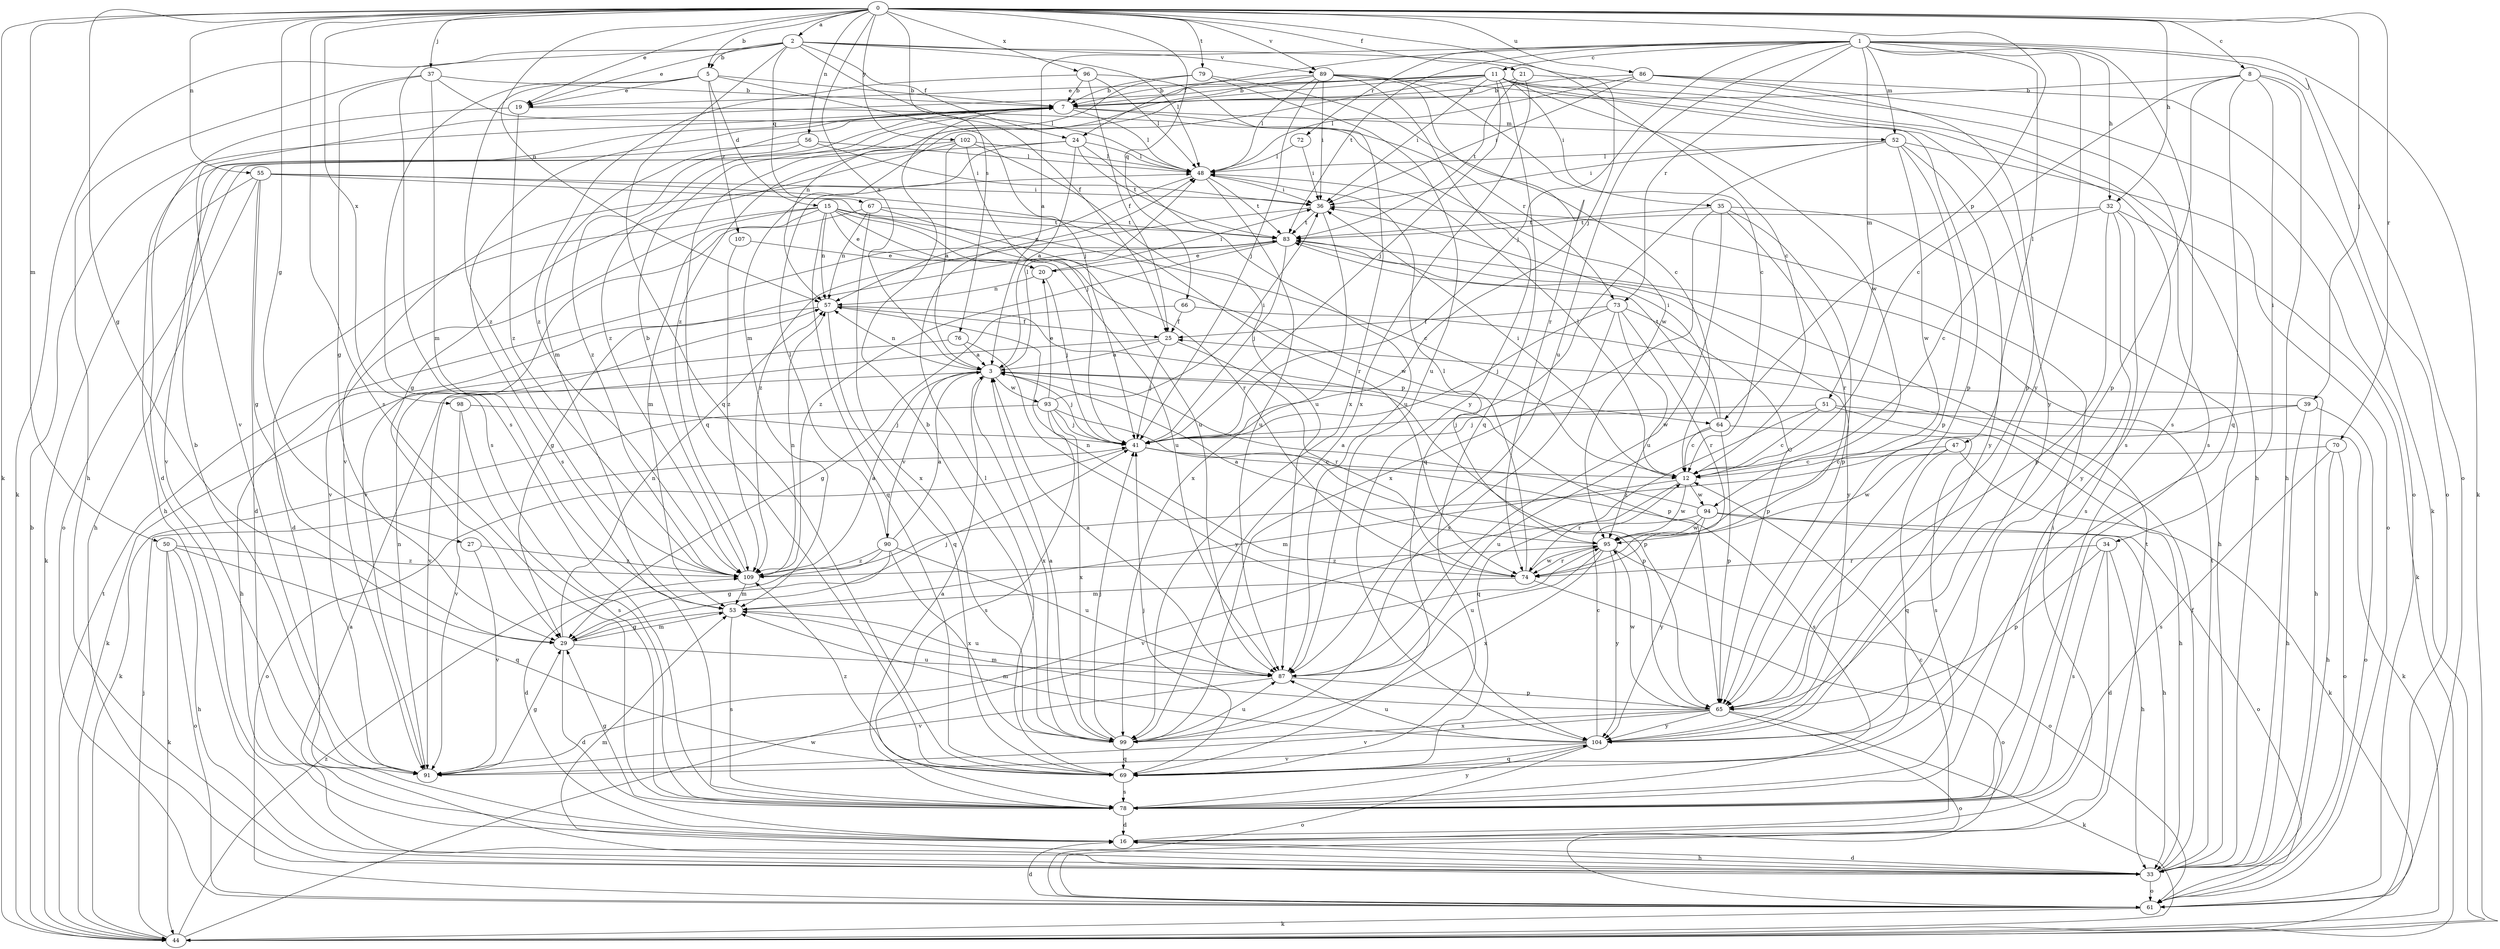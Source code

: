 strict digraph  {
0;
1;
2;
3;
5;
7;
8;
11;
12;
15;
16;
19;
20;
21;
24;
25;
27;
29;
32;
33;
34;
35;
36;
37;
39;
41;
44;
47;
48;
50;
51;
52;
53;
55;
56;
57;
61;
64;
65;
66;
67;
69;
70;
72;
73;
74;
76;
78;
79;
83;
86;
87;
89;
90;
91;
93;
94;
95;
96;
98;
99;
102;
104;
107;
109;
0 -> 2  [label=a];
0 -> 3  [label=a];
0 -> 5  [label=b];
0 -> 8  [label=c];
0 -> 19  [label=e];
0 -> 21  [label=f];
0 -> 27  [label=g];
0 -> 29  [label=g];
0 -> 32  [label=h];
0 -> 37  [label=j];
0 -> 39  [label=j];
0 -> 41  [label=j];
0 -> 44  [label=k];
0 -> 50  [label=m];
0 -> 55  [label=n];
0 -> 56  [label=n];
0 -> 57  [label=n];
0 -> 64  [label=p];
0 -> 66  [label=q];
0 -> 70  [label=r];
0 -> 76  [label=s];
0 -> 78  [label=s];
0 -> 79  [label=t];
0 -> 86  [label=u];
0 -> 89  [label=v];
0 -> 96  [label=x];
0 -> 98  [label=x];
0 -> 102  [label=y];
1 -> 3  [label=a];
1 -> 11  [label=c];
1 -> 24  [label=f];
1 -> 32  [label=h];
1 -> 41  [label=j];
1 -> 44  [label=k];
1 -> 47  [label=l];
1 -> 51  [label=m];
1 -> 52  [label=m];
1 -> 61  [label=o];
1 -> 72  [label=r];
1 -> 73  [label=r];
1 -> 78  [label=s];
1 -> 83  [label=t];
1 -> 87  [label=u];
1 -> 104  [label=y];
2 -> 5  [label=b];
2 -> 12  [label=c];
2 -> 19  [label=e];
2 -> 24  [label=f];
2 -> 25  [label=f];
2 -> 44  [label=k];
2 -> 48  [label=l];
2 -> 67  [label=q];
2 -> 69  [label=q];
2 -> 78  [label=s];
2 -> 89  [label=v];
3 -> 41  [label=j];
3 -> 48  [label=l];
3 -> 57  [label=n];
3 -> 64  [label=p];
3 -> 65  [label=p];
3 -> 90  [label=v];
3 -> 93  [label=w];
3 -> 99  [label=x];
5 -> 7  [label=b];
5 -> 15  [label=d];
5 -> 19  [label=e];
5 -> 41  [label=j];
5 -> 78  [label=s];
5 -> 107  [label=z];
5 -> 109  [label=z];
7 -> 48  [label=l];
7 -> 52  [label=m];
7 -> 53  [label=m];
7 -> 73  [label=r];
7 -> 78  [label=s];
7 -> 109  [label=z];
8 -> 7  [label=b];
8 -> 12  [label=c];
8 -> 33  [label=h];
8 -> 34  [label=i];
8 -> 61  [label=o];
8 -> 65  [label=p];
8 -> 69  [label=q];
11 -> 7  [label=b];
11 -> 19  [label=e];
11 -> 33  [label=h];
11 -> 35  [label=i];
11 -> 36  [label=i];
11 -> 41  [label=j];
11 -> 53  [label=m];
11 -> 69  [label=q];
11 -> 78  [label=s];
11 -> 91  [label=v];
11 -> 94  [label=w];
11 -> 104  [label=y];
11 -> 109  [label=z];
12 -> 36  [label=i];
12 -> 48  [label=l];
12 -> 53  [label=m];
12 -> 74  [label=r];
12 -> 94  [label=w];
12 -> 95  [label=w];
15 -> 12  [label=c];
15 -> 16  [label=d];
15 -> 20  [label=e];
15 -> 53  [label=m];
15 -> 57  [label=n];
15 -> 69  [label=q];
15 -> 74  [label=r];
15 -> 83  [label=t];
15 -> 87  [label=u];
15 -> 91  [label=v];
16 -> 12  [label=c];
16 -> 33  [label=h];
16 -> 36  [label=i];
16 -> 83  [label=t];
19 -> 16  [label=d];
19 -> 95  [label=w];
19 -> 109  [label=z];
20 -> 36  [label=i];
20 -> 41  [label=j];
20 -> 57  [label=n];
21 -> 7  [label=b];
21 -> 78  [label=s];
21 -> 83  [label=t];
21 -> 99  [label=x];
24 -> 3  [label=a];
24 -> 48  [label=l];
24 -> 61  [label=o];
24 -> 83  [label=t];
24 -> 87  [label=u];
24 -> 91  [label=v];
25 -> 3  [label=a];
25 -> 41  [label=j];
25 -> 74  [label=r];
25 -> 91  [label=v];
27 -> 91  [label=v];
27 -> 109  [label=z];
29 -> 16  [label=d];
29 -> 41  [label=j];
29 -> 53  [label=m];
29 -> 57  [label=n];
29 -> 87  [label=u];
32 -> 12  [label=c];
32 -> 44  [label=k];
32 -> 65  [label=p];
32 -> 78  [label=s];
32 -> 83  [label=t];
32 -> 104  [label=y];
33 -> 3  [label=a];
33 -> 16  [label=d];
33 -> 25  [label=f];
33 -> 53  [label=m];
33 -> 61  [label=o];
33 -> 83  [label=t];
34 -> 16  [label=d];
34 -> 33  [label=h];
34 -> 65  [label=p];
34 -> 74  [label=r];
34 -> 78  [label=s];
35 -> 33  [label=h];
35 -> 65  [label=p];
35 -> 74  [label=r];
35 -> 83  [label=t];
35 -> 87  [label=u];
35 -> 99  [label=x];
36 -> 83  [label=t];
36 -> 99  [label=x];
36 -> 109  [label=z];
37 -> 7  [label=b];
37 -> 29  [label=g];
37 -> 33  [label=h];
37 -> 48  [label=l];
37 -> 53  [label=m];
39 -> 33  [label=h];
39 -> 41  [label=j];
39 -> 61  [label=o];
39 -> 109  [label=z];
41 -> 12  [label=c];
41 -> 61  [label=o];
41 -> 78  [label=s];
44 -> 7  [label=b];
44 -> 41  [label=j];
44 -> 83  [label=t];
44 -> 95  [label=w];
44 -> 109  [label=z];
47 -> 12  [label=c];
47 -> 44  [label=k];
47 -> 69  [label=q];
47 -> 95  [label=w];
48 -> 36  [label=i];
48 -> 57  [label=n];
48 -> 83  [label=t];
48 -> 87  [label=u];
50 -> 33  [label=h];
50 -> 44  [label=k];
50 -> 61  [label=o];
50 -> 69  [label=q];
50 -> 109  [label=z];
51 -> 12  [label=c];
51 -> 33  [label=h];
51 -> 41  [label=j];
51 -> 44  [label=k];
51 -> 69  [label=q];
52 -> 36  [label=i];
52 -> 48  [label=l];
52 -> 61  [label=o];
52 -> 65  [label=p];
52 -> 69  [label=q];
52 -> 95  [label=w];
52 -> 104  [label=y];
53 -> 29  [label=g];
53 -> 78  [label=s];
53 -> 87  [label=u];
55 -> 16  [label=d];
55 -> 29  [label=g];
55 -> 33  [label=h];
55 -> 36  [label=i];
55 -> 44  [label=k];
55 -> 74  [label=r];
55 -> 87  [label=u];
56 -> 33  [label=h];
56 -> 36  [label=i];
56 -> 48  [label=l];
56 -> 109  [label=z];
57 -> 25  [label=f];
57 -> 33  [label=h];
57 -> 65  [label=p];
57 -> 69  [label=q];
61 -> 16  [label=d];
61 -> 44  [label=k];
64 -> 12  [label=c];
64 -> 36  [label=i];
64 -> 65  [label=p];
64 -> 78  [label=s];
64 -> 83  [label=t];
64 -> 87  [label=u];
65 -> 44  [label=k];
65 -> 53  [label=m];
65 -> 61  [label=o];
65 -> 91  [label=v];
65 -> 95  [label=w];
65 -> 99  [label=x];
65 -> 104  [label=y];
66 -> 25  [label=f];
66 -> 29  [label=g];
66 -> 33  [label=h];
67 -> 57  [label=n];
67 -> 83  [label=t];
67 -> 91  [label=v];
67 -> 95  [label=w];
67 -> 99  [label=x];
69 -> 41  [label=j];
69 -> 48  [label=l];
69 -> 78  [label=s];
69 -> 109  [label=z];
70 -> 12  [label=c];
70 -> 33  [label=h];
70 -> 61  [label=o];
70 -> 78  [label=s];
72 -> 36  [label=i];
72 -> 48  [label=l];
73 -> 25  [label=f];
73 -> 41  [label=j];
73 -> 65  [label=p];
73 -> 74  [label=r];
73 -> 95  [label=w];
73 -> 99  [label=x];
74 -> 48  [label=l];
74 -> 53  [label=m];
74 -> 57  [label=n];
74 -> 61  [label=o];
74 -> 95  [label=w];
76 -> 3  [label=a];
76 -> 44  [label=k];
76 -> 104  [label=y];
78 -> 3  [label=a];
78 -> 16  [label=d];
78 -> 29  [label=g];
78 -> 104  [label=y];
79 -> 7  [label=b];
79 -> 12  [label=c];
79 -> 69  [label=q];
79 -> 87  [label=u];
83 -> 20  [label=e];
83 -> 29  [label=g];
83 -> 41  [label=j];
83 -> 104  [label=y];
83 -> 109  [label=z];
86 -> 7  [label=b];
86 -> 36  [label=i];
86 -> 44  [label=k];
86 -> 48  [label=l];
86 -> 61  [label=o];
86 -> 65  [label=p];
87 -> 3  [label=a];
87 -> 65  [label=p];
87 -> 91  [label=v];
89 -> 7  [label=b];
89 -> 12  [label=c];
89 -> 36  [label=i];
89 -> 41  [label=j];
89 -> 48  [label=l];
89 -> 57  [label=n];
89 -> 65  [label=p];
89 -> 74  [label=r];
89 -> 104  [label=y];
90 -> 3  [label=a];
90 -> 16  [label=d];
90 -> 29  [label=g];
90 -> 48  [label=l];
90 -> 87  [label=u];
90 -> 99  [label=x];
90 -> 109  [label=z];
91 -> 7  [label=b];
91 -> 29  [label=g];
91 -> 57  [label=n];
93 -> 20  [label=e];
93 -> 36  [label=i];
93 -> 41  [label=j];
93 -> 44  [label=k];
93 -> 65  [label=p];
93 -> 78  [label=s];
93 -> 99  [label=x];
94 -> 3  [label=a];
94 -> 33  [label=h];
94 -> 61  [label=o];
94 -> 91  [label=v];
94 -> 95  [label=w];
94 -> 104  [label=y];
95 -> 3  [label=a];
95 -> 61  [label=o];
95 -> 74  [label=r];
95 -> 87  [label=u];
95 -> 99  [label=x];
95 -> 104  [label=y];
95 -> 109  [label=z];
96 -> 7  [label=b];
96 -> 25  [label=f];
96 -> 48  [label=l];
96 -> 99  [label=x];
96 -> 109  [label=z];
98 -> 41  [label=j];
98 -> 78  [label=s];
98 -> 91  [label=v];
99 -> 3  [label=a];
99 -> 7  [label=b];
99 -> 41  [label=j];
99 -> 69  [label=q];
99 -> 87  [label=u];
102 -> 3  [label=a];
102 -> 29  [label=g];
102 -> 41  [label=j];
102 -> 48  [label=l];
102 -> 87  [label=u];
102 -> 91  [label=v];
104 -> 12  [label=c];
104 -> 53  [label=m];
104 -> 61  [label=o];
104 -> 69  [label=q];
104 -> 87  [label=u];
104 -> 91  [label=v];
107 -> 20  [label=e];
107 -> 109  [label=z];
109 -> 3  [label=a];
109 -> 7  [label=b];
109 -> 53  [label=m];
109 -> 57  [label=n];
}
